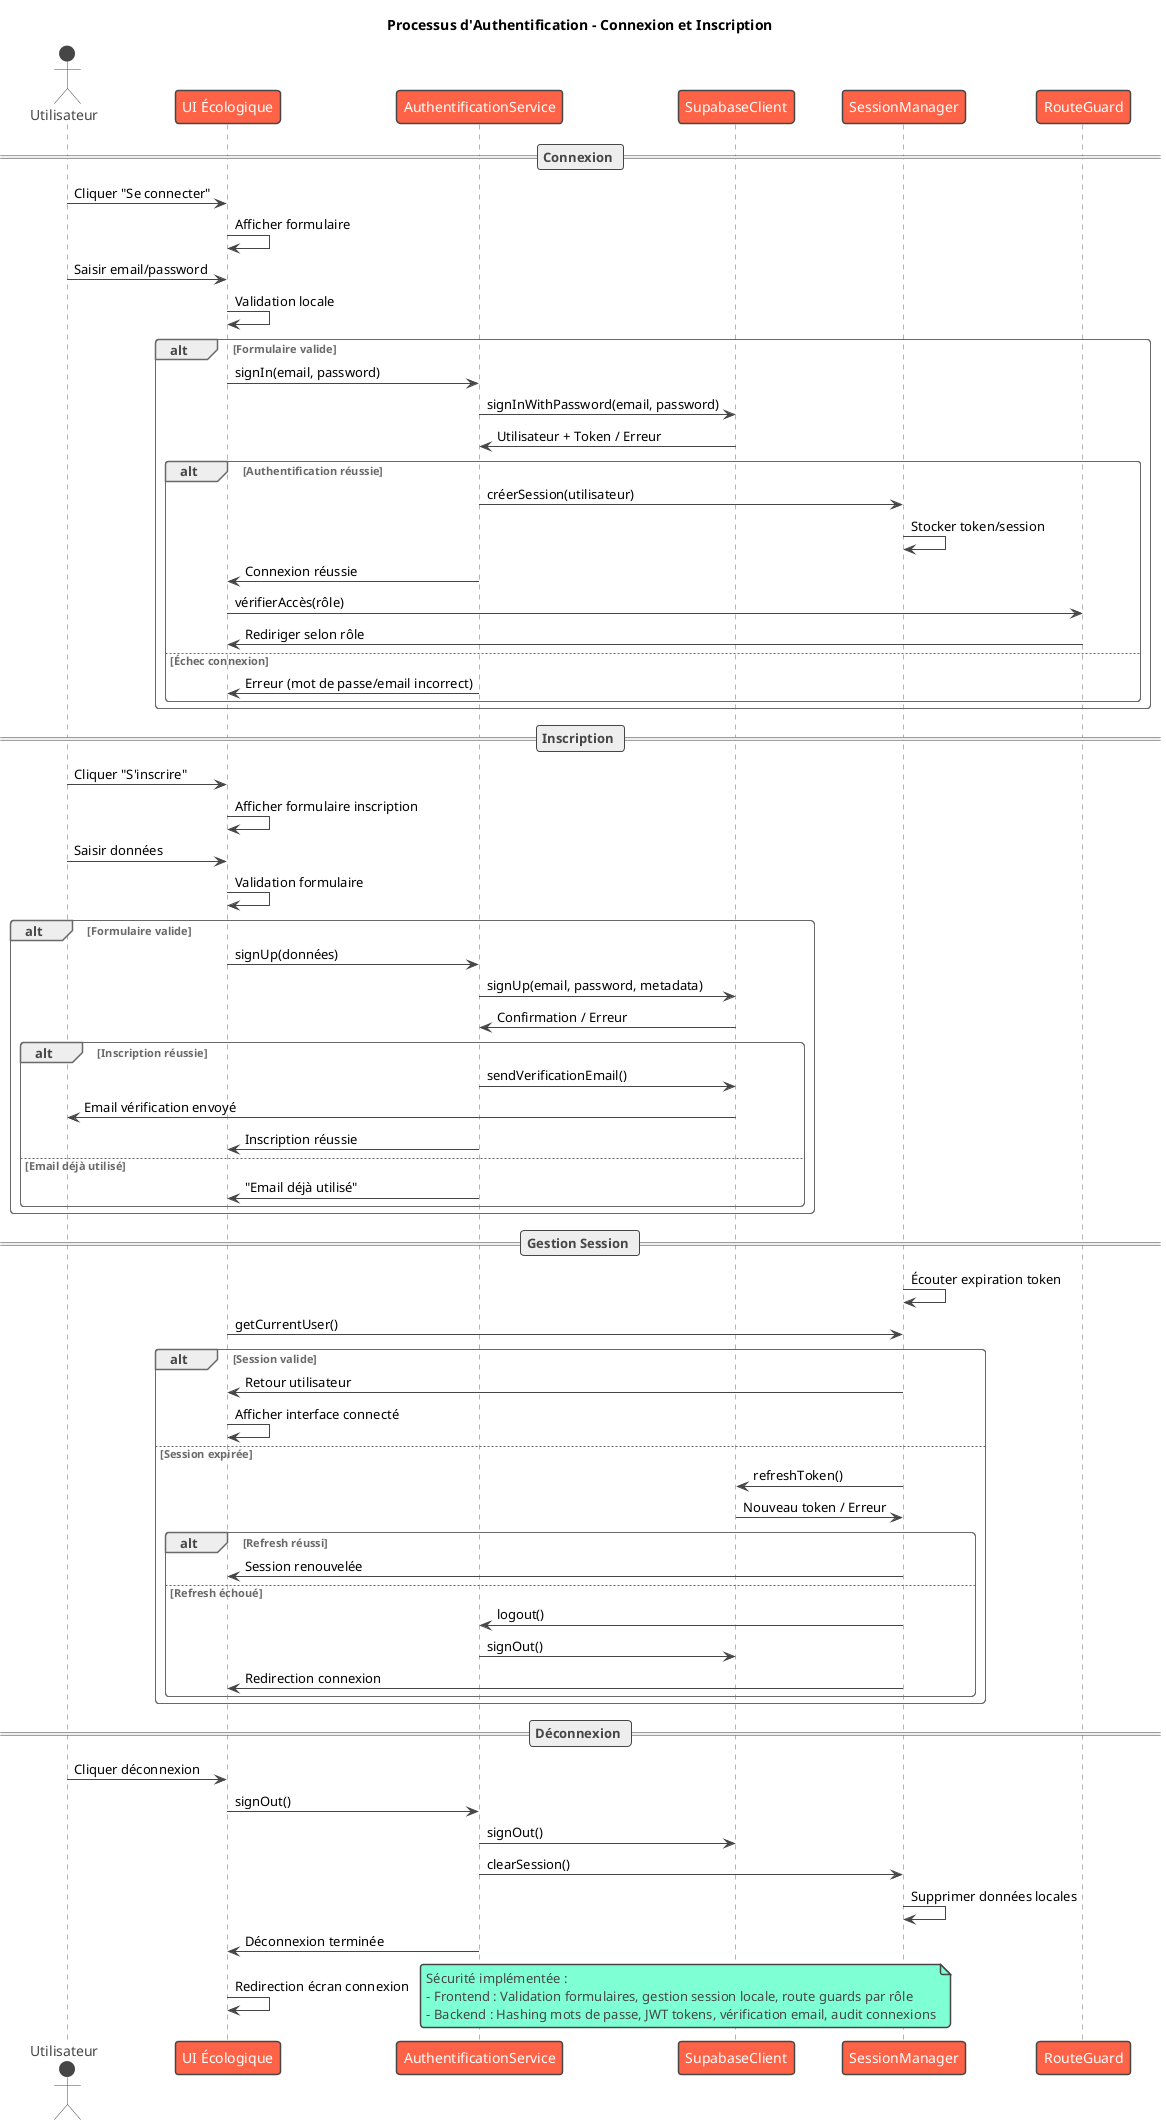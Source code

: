 @startuml Séquence_Authentification_Utilisateur
!theme vibrant
title Processus d'Authentification - Connexion et Inscription

actor "Utilisateur" as User
participant "UI Écologique" as UI
participant "AuthentificationService" as AuthService
participant "SupabaseClient" as Supabase
participant "SessionManager" as SessionMgr
participant "RouteGuard" as RouteGuard

== Connexion ==
User -> UI: Cliquer "Se connecter"
UI -> UI: Afficher formulaire
User -> UI: Saisir email/password
UI -> UI: Validation locale

alt Formulaire valide
    UI -> AuthService: signIn(email, password)
    AuthService -> Supabase: signInWithPassword(email, password)
    Supabase -> AuthService: Utilisateur + Token / Erreur

    alt Authentification réussie
        AuthService -> SessionMgr: créerSession(utilisateur)
        SessionMgr -> SessionMgr: Stocker token/session
        AuthService -> UI: Connexion réussie
        UI -> RouteGuard: vérifierAccès(rôle)
        RouteGuard -> UI: Rediriger selon rôle
    else Échec connexion
        AuthService -> UI: Erreur (mot de passe/email incorrect)
    end
end

== Inscription ==
User -> UI: Cliquer "S'inscrire"
UI -> UI: Afficher formulaire inscription
User -> UI: Saisir données
UI -> UI: Validation formulaire

alt Formulaire valide
    UI -> AuthService: signUp(données)
    AuthService -> Supabase: signUp(email, password, metadata)
    Supabase -> AuthService: Confirmation / Erreur
    alt Inscription réussie
        AuthService -> Supabase: sendVerificationEmail()
        Supabase -> User: Email vérification envoyé
        AuthService -> UI: Inscription réussie
    else Email déjà utilisé
        AuthService -> UI: "Email déjà utilisé"
    end
end

== Gestion Session ==
SessionMgr -> SessionMgr: Écouter expiration token
UI -> SessionMgr: getCurrentUser()

alt Session valide
    SessionMgr -> UI: Retour utilisateur
    UI -> UI: Afficher interface connecté
else Session expirée
    SessionMgr -> Supabase: refreshToken()
    Supabase -> SessionMgr: Nouveau token / Erreur
    alt Refresh réussi
        SessionMgr -> UI: Session renouvelée
    else Refresh échoué
        SessionMgr -> AuthService: logout()
        AuthService -> Supabase: signOut()
        SessionMgr -> UI: Redirection connexion
    end
end

== Déconnexion ==
User -> UI: Cliquer déconnexion
UI -> AuthService: signOut()
AuthService -> Supabase: signOut()
AuthService -> SessionMgr: clearSession()
SessionMgr -> SessionMgr: Supprimer données locales
AuthService -> UI: Déconnexion terminée
UI -> UI: Redirection écran connexion

note right
Sécurité implémentée :
- Frontend : Validation formulaires, gestion session locale, route guards par rôle
- Backend : Hashing mots de passe, JWT tokens, vérification email, audit connexions
end note

@enduml

